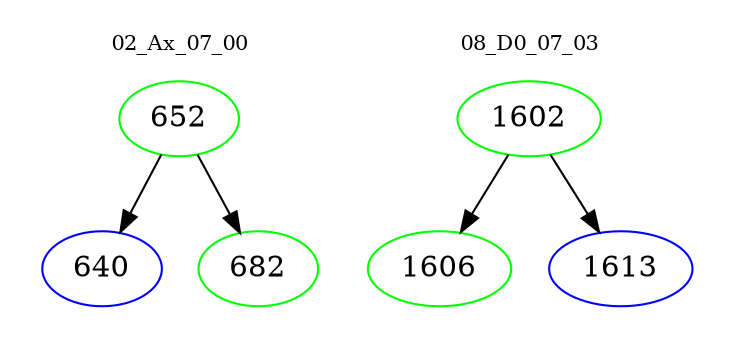 digraph{
subgraph cluster_0 {
color = white
label = "02_Ax_07_00";
fontsize=10;
T0_652 [label="652", color="green"]
T0_652 -> T0_640 [color="black"]
T0_640 [label="640", color="blue"]
T0_652 -> T0_682 [color="black"]
T0_682 [label="682", color="green"]
}
subgraph cluster_1 {
color = white
label = "08_D0_07_03";
fontsize=10;
T1_1602 [label="1602", color="green"]
T1_1602 -> T1_1606 [color="black"]
T1_1606 [label="1606", color="green"]
T1_1602 -> T1_1613 [color="black"]
T1_1613 [label="1613", color="blue"]
}
}
